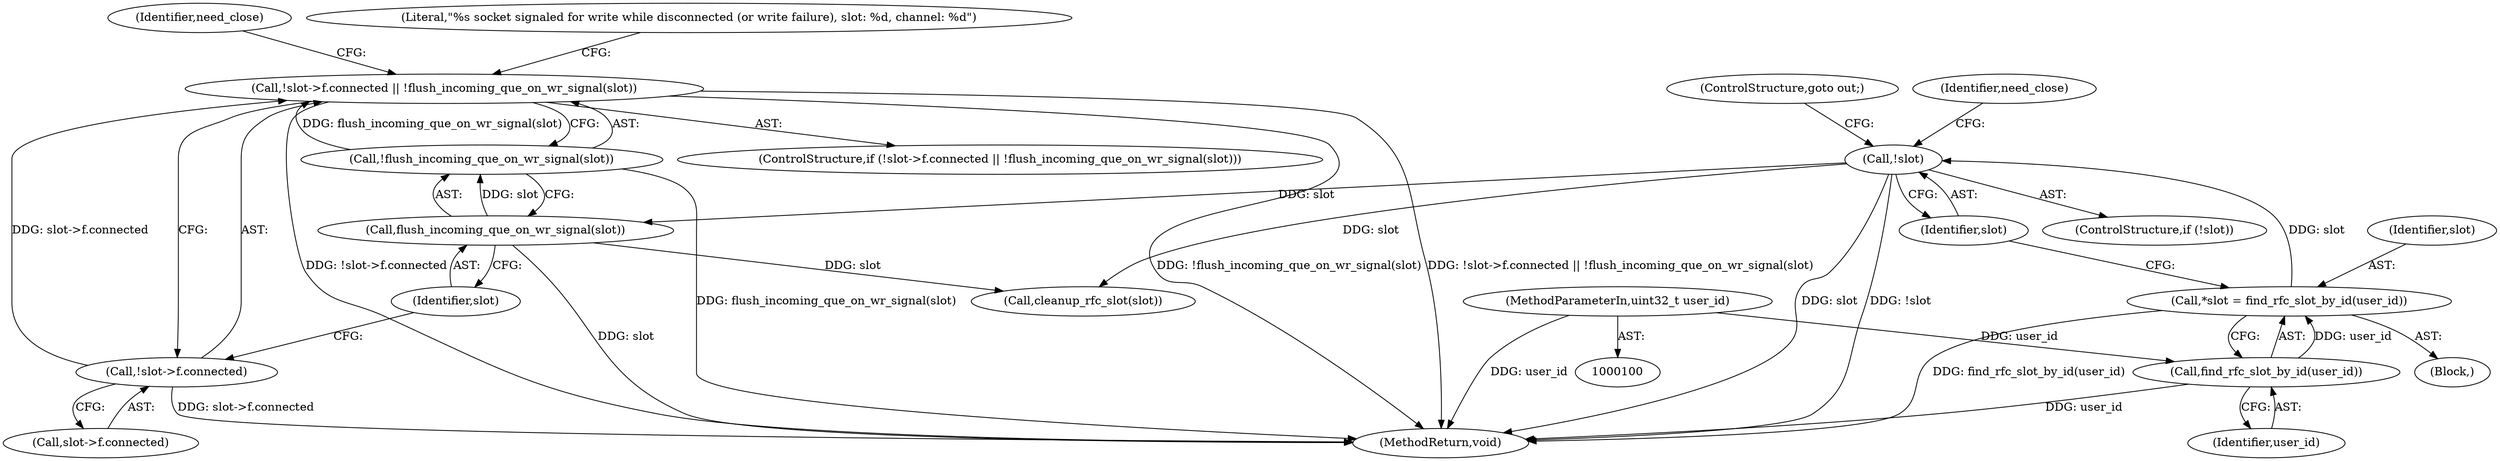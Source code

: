 digraph "0_Android_472271b153c5dc53c28beac55480a8d8434b2d5c_34@API" {
"1000190" [label="(Call,!slot->f.connected || !flush_incoming_que_on_wr_signal(slot))"];
"1000191" [label="(Call,!slot->f.connected)"];
"1000197" [label="(Call,!flush_incoming_que_on_wr_signal(slot))"];
"1000198" [label="(Call,flush_incoming_que_on_wr_signal(slot))"];
"1000114" [label="(Call,!slot)"];
"1000109" [label="(Call,*slot = find_rfc_slot_by_id(user_id))"];
"1000111" [label="(Call,find_rfc_slot_by_id(user_id))"];
"1000103" [label="(MethodParameterIn,uint32_t user_id)"];
"1000240" [label="(Call,cleanup_rfc_slot(slot))"];
"1000246" [label="(MethodReturn,void)"];
"1000119" [label="(Identifier,need_close)"];
"1000198" [label="(Call,flush_incoming_que_on_wr_signal(slot))"];
"1000104" [label="(Block,)"];
"1000197" [label="(Call,!flush_incoming_que_on_wr_signal(slot))"];
"1000103" [label="(MethodParameterIn,uint32_t user_id)"];
"1000116" [label="(ControlStructure,goto out;)"];
"1000191" [label="(Call,!slot->f.connected)"];
"1000111" [label="(Call,find_rfc_slot_by_id(user_id))"];
"1000215" [label="(Identifier,need_close)"];
"1000115" [label="(Identifier,slot)"];
"1000199" [label="(Identifier,slot)"];
"1000189" [label="(ControlStructure,if (!slot->f.connected || !flush_incoming_que_on_wr_signal(slot)))"];
"1000109" [label="(Call,*slot = find_rfc_slot_by_id(user_id))"];
"1000192" [label="(Call,slot->f.connected)"];
"1000110" [label="(Identifier,slot)"];
"1000190" [label="(Call,!slot->f.connected || !flush_incoming_que_on_wr_signal(slot))"];
"1000113" [label="(ControlStructure,if (!slot))"];
"1000112" [label="(Identifier,user_id)"];
"1000114" [label="(Call,!slot)"];
"1000202" [label="(Literal,\"%s socket signaled for write while disconnected (or write failure), slot: %d, channel: %d\")"];
"1000190" -> "1000189"  [label="AST: "];
"1000190" -> "1000191"  [label="CFG: "];
"1000190" -> "1000197"  [label="CFG: "];
"1000191" -> "1000190"  [label="AST: "];
"1000197" -> "1000190"  [label="AST: "];
"1000202" -> "1000190"  [label="CFG: "];
"1000215" -> "1000190"  [label="CFG: "];
"1000190" -> "1000246"  [label="DDG: !slot->f.connected || !flush_incoming_que_on_wr_signal(slot)"];
"1000190" -> "1000246"  [label="DDG: !slot->f.connected"];
"1000190" -> "1000246"  [label="DDG: !flush_incoming_que_on_wr_signal(slot)"];
"1000191" -> "1000190"  [label="DDG: slot->f.connected"];
"1000197" -> "1000190"  [label="DDG: flush_incoming_que_on_wr_signal(slot)"];
"1000191" -> "1000192"  [label="CFG: "];
"1000192" -> "1000191"  [label="AST: "];
"1000199" -> "1000191"  [label="CFG: "];
"1000191" -> "1000246"  [label="DDG: slot->f.connected"];
"1000197" -> "1000198"  [label="CFG: "];
"1000198" -> "1000197"  [label="AST: "];
"1000197" -> "1000246"  [label="DDG: flush_incoming_que_on_wr_signal(slot)"];
"1000198" -> "1000197"  [label="DDG: slot"];
"1000198" -> "1000199"  [label="CFG: "];
"1000199" -> "1000198"  [label="AST: "];
"1000198" -> "1000246"  [label="DDG: slot"];
"1000114" -> "1000198"  [label="DDG: slot"];
"1000198" -> "1000240"  [label="DDG: slot"];
"1000114" -> "1000113"  [label="AST: "];
"1000114" -> "1000115"  [label="CFG: "];
"1000115" -> "1000114"  [label="AST: "];
"1000116" -> "1000114"  [label="CFG: "];
"1000119" -> "1000114"  [label="CFG: "];
"1000114" -> "1000246"  [label="DDG: !slot"];
"1000114" -> "1000246"  [label="DDG: slot"];
"1000109" -> "1000114"  [label="DDG: slot"];
"1000114" -> "1000240"  [label="DDG: slot"];
"1000109" -> "1000104"  [label="AST: "];
"1000109" -> "1000111"  [label="CFG: "];
"1000110" -> "1000109"  [label="AST: "];
"1000111" -> "1000109"  [label="AST: "];
"1000115" -> "1000109"  [label="CFG: "];
"1000109" -> "1000246"  [label="DDG: find_rfc_slot_by_id(user_id)"];
"1000111" -> "1000109"  [label="DDG: user_id"];
"1000111" -> "1000112"  [label="CFG: "];
"1000112" -> "1000111"  [label="AST: "];
"1000111" -> "1000246"  [label="DDG: user_id"];
"1000103" -> "1000111"  [label="DDG: user_id"];
"1000103" -> "1000100"  [label="AST: "];
"1000103" -> "1000246"  [label="DDG: user_id"];
}
